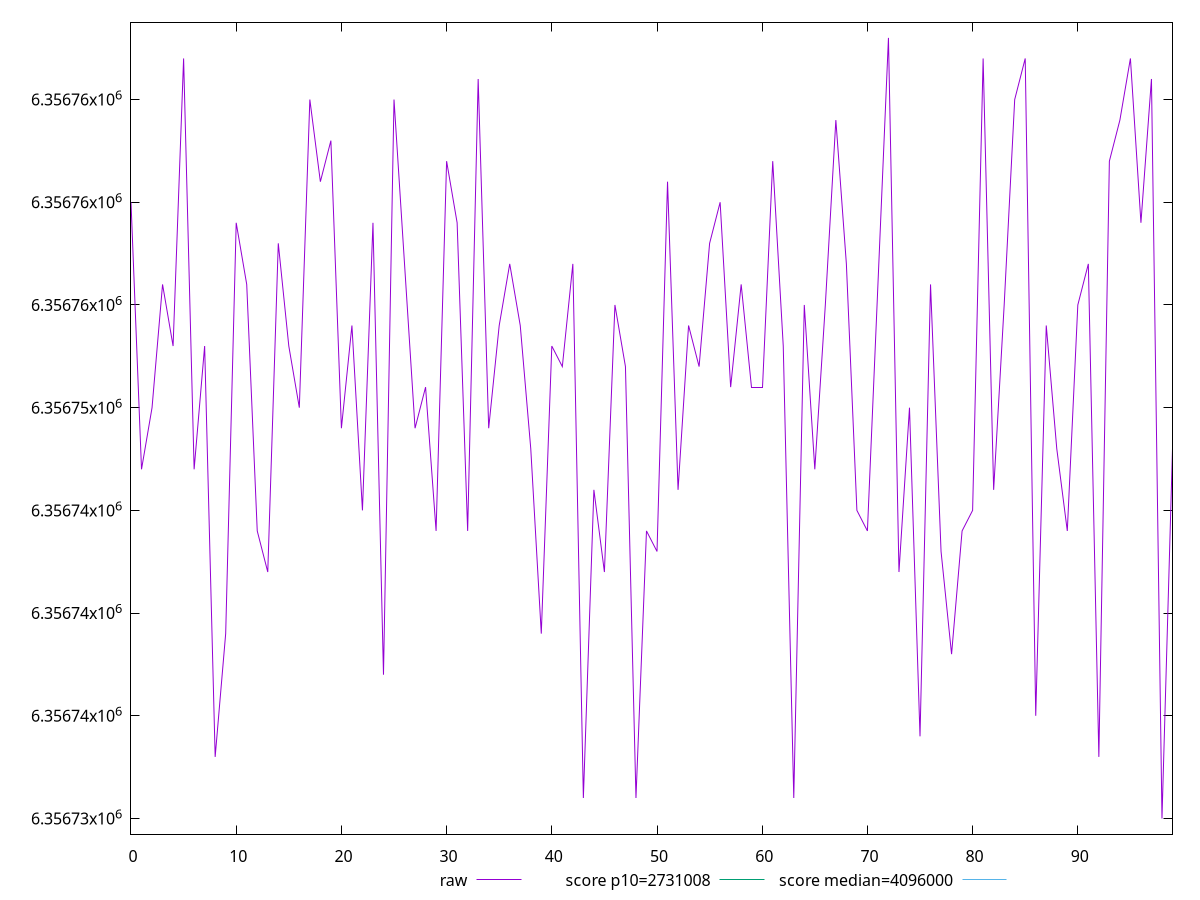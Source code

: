 reset

$raw <<EOF
0 6356760
1 6356747
2 6356750
3 6356756
4 6356753
5 6356767
6 6356747
7 6356753
8 6356733
9 6356739
10 6356759
11 6356756
12 6356744
13 6356742
14 6356758
15 6356753
16 6356750
17 6356765
18 6356761
19 6356763
20 6356749
21 6356754
22 6356745
23 6356759
24 6356737
25 6356765
26 6356757
27 6356749
28 6356751
29 6356744
30 6356762
31 6356759
32 6356744
33 6356766
34 6356749
35 6356754
36 6356757
37 6356754
38 6356748
39 6356739
40 6356753
41 6356752
42 6356757
43 6356731
44 6356746
45 6356742
46 6356755
47 6356752
48 6356731
49 6356744
50 6356743
51 6356761
52 6356746
53 6356754
54 6356752
55 6356758
56 6356760
57 6356751
58 6356756
59 6356751
60 6356751
61 6356762
62 6356753
63 6356731
64 6356755
65 6356747
66 6356755
67 6356764
68 6356757
69 6356745
70 6356744
71 6356756
72 6356768
73 6356742
74 6356750
75 6356734
76 6356756
77 6356743
78 6356738
79 6356744
80 6356745
81 6356767
82 6356746
83 6356755
84 6356765
85 6356767
86 6356735
87 6356754
88 6356748
89 6356744
90 6356755
91 6356757
92 6356733
93 6356762
94 6356764
95 6356767
96 6356759
97 6356766
98 6356730
99 6356748
EOF

set key outside below
set xrange [0:99]
set yrange [6356729.24:6356768.76]
set trange [6356729.24:6356768.76]
set terminal svg size 640, 490 enhanced background rgb 'white'
set output "report_00007_2020-12-11T15:55:29.892Z/total-byte-weight/samples/pages+cached+noexternal+nofonts/raw/values.svg"

plot $raw title "raw" with line, \
     2731008 title "score p10=2731008", \
     4096000 title "score median=4096000"

reset
